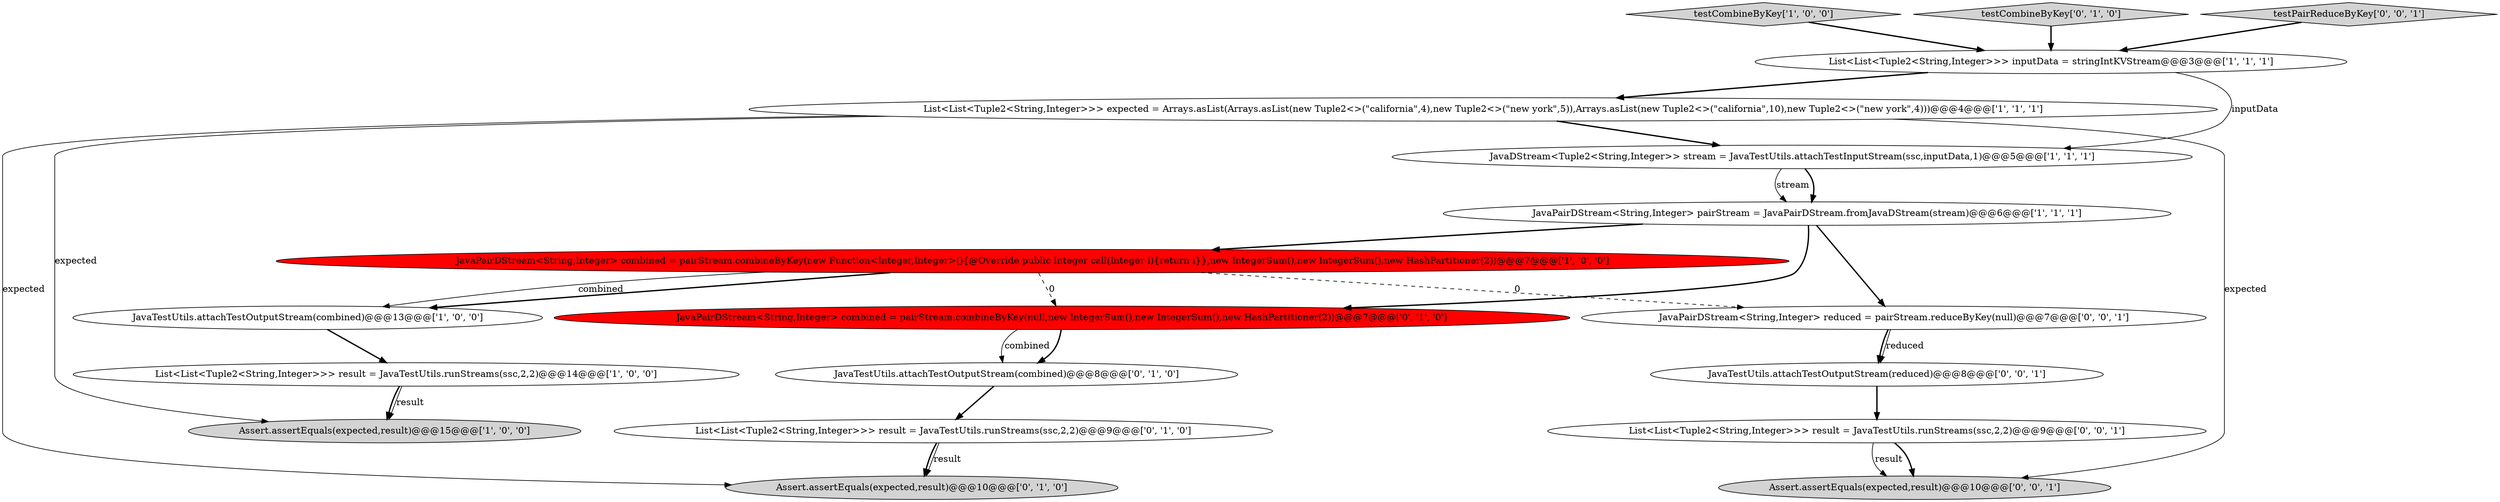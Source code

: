 digraph {
4 [style = filled, label = "JavaPairDStream<String,Integer> combined = pairStream.combineByKey(new Function<Integer,Integer>(){@Override public Integer call(Integer i){return i}},new IntegerSum(),new IntegerSum(),new HashPartitioner(2))@@@7@@@['1', '0', '0']", fillcolor = red, shape = ellipse image = "AAA1AAABBB1BBB"];
2 [style = filled, label = "JavaTestUtils.attachTestOutputStream(combined)@@@13@@@['1', '0', '0']", fillcolor = white, shape = ellipse image = "AAA0AAABBB1BBB"];
18 [style = filled, label = "JavaPairDStream<String,Integer> reduced = pairStream.reduceByKey(null)@@@7@@@['0', '0', '1']", fillcolor = white, shape = ellipse image = "AAA0AAABBB3BBB"];
7 [style = filled, label = "List<List<Tuple2<String,Integer>>> inputData = stringIntKVStream@@@3@@@['1', '1', '1']", fillcolor = white, shape = ellipse image = "AAA0AAABBB1BBB"];
14 [style = filled, label = "Assert.assertEquals(expected,result)@@@10@@@['0', '0', '1']", fillcolor = lightgray, shape = ellipse image = "AAA0AAABBB3BBB"];
10 [style = filled, label = "JavaPairDStream<String,Integer> combined = pairStream.combineByKey(null,new IntegerSum(),new IntegerSum(),new HashPartitioner(2))@@@7@@@['0', '1', '0']", fillcolor = red, shape = ellipse image = "AAA1AAABBB2BBB"];
1 [style = filled, label = "List<List<Tuple2<String,Integer>>> expected = Arrays.asList(Arrays.asList(new Tuple2<>(\"california\",4),new Tuple2<>(\"new york\",5)),Arrays.asList(new Tuple2<>(\"california\",10),new Tuple2<>(\"new york\",4)))@@@4@@@['1', '1', '1']", fillcolor = white, shape = ellipse image = "AAA0AAABBB1BBB"];
6 [style = filled, label = "JavaPairDStream<String,Integer> pairStream = JavaPairDStream.fromJavaDStream(stream)@@@6@@@['1', '1', '1']", fillcolor = white, shape = ellipse image = "AAA0AAABBB1BBB"];
12 [style = filled, label = "JavaTestUtils.attachTestOutputStream(combined)@@@8@@@['0', '1', '0']", fillcolor = white, shape = ellipse image = "AAA0AAABBB2BBB"];
5 [style = filled, label = "JavaDStream<Tuple2<String,Integer>> stream = JavaTestUtils.attachTestInputStream(ssc,inputData,1)@@@5@@@['1', '1', '1']", fillcolor = white, shape = ellipse image = "AAA0AAABBB1BBB"];
8 [style = filled, label = "testCombineByKey['1', '0', '0']", fillcolor = lightgray, shape = diamond image = "AAA0AAABBB1BBB"];
3 [style = filled, label = "List<List<Tuple2<String,Integer>>> result = JavaTestUtils.runStreams(ssc,2,2)@@@14@@@['1', '0', '0']", fillcolor = white, shape = ellipse image = "AAA0AAABBB1BBB"];
9 [style = filled, label = "testCombineByKey['0', '1', '0']", fillcolor = lightgray, shape = diamond image = "AAA0AAABBB2BBB"];
11 [style = filled, label = "Assert.assertEquals(expected,result)@@@10@@@['0', '1', '0']", fillcolor = lightgray, shape = ellipse image = "AAA0AAABBB2BBB"];
15 [style = filled, label = "List<List<Tuple2<String,Integer>>> result = JavaTestUtils.runStreams(ssc,2,2)@@@9@@@['0', '0', '1']", fillcolor = white, shape = ellipse image = "AAA0AAABBB3BBB"];
16 [style = filled, label = "JavaTestUtils.attachTestOutputStream(reduced)@@@8@@@['0', '0', '1']", fillcolor = white, shape = ellipse image = "AAA0AAABBB3BBB"];
17 [style = filled, label = "testPairReduceByKey['0', '0', '1']", fillcolor = lightgray, shape = diamond image = "AAA0AAABBB3BBB"];
13 [style = filled, label = "List<List<Tuple2<String,Integer>>> result = JavaTestUtils.runStreams(ssc,2,2)@@@9@@@['0', '1', '0']", fillcolor = white, shape = ellipse image = "AAA0AAABBB2BBB"];
0 [style = filled, label = "Assert.assertEquals(expected,result)@@@15@@@['1', '0', '0']", fillcolor = lightgray, shape = ellipse image = "AAA0AAABBB1BBB"];
1->5 [style = bold, label=""];
4->18 [style = dashed, label="0"];
16->15 [style = bold, label=""];
7->1 [style = bold, label=""];
15->14 [style = bold, label=""];
6->18 [style = bold, label=""];
2->3 [style = bold, label=""];
15->14 [style = solid, label="result"];
1->0 [style = solid, label="expected"];
7->5 [style = solid, label="inputData"];
13->11 [style = solid, label="result"];
4->2 [style = bold, label=""];
9->7 [style = bold, label=""];
13->11 [style = bold, label=""];
3->0 [style = bold, label=""];
8->7 [style = bold, label=""];
17->7 [style = bold, label=""];
12->13 [style = bold, label=""];
6->4 [style = bold, label=""];
1->11 [style = solid, label="expected"];
1->14 [style = solid, label="expected"];
5->6 [style = bold, label=""];
3->0 [style = solid, label="result"];
10->12 [style = bold, label=""];
6->10 [style = bold, label=""];
18->16 [style = solid, label="reduced"];
4->2 [style = solid, label="combined"];
4->10 [style = dashed, label="0"];
5->6 [style = solid, label="stream"];
10->12 [style = solid, label="combined"];
18->16 [style = bold, label=""];
}
